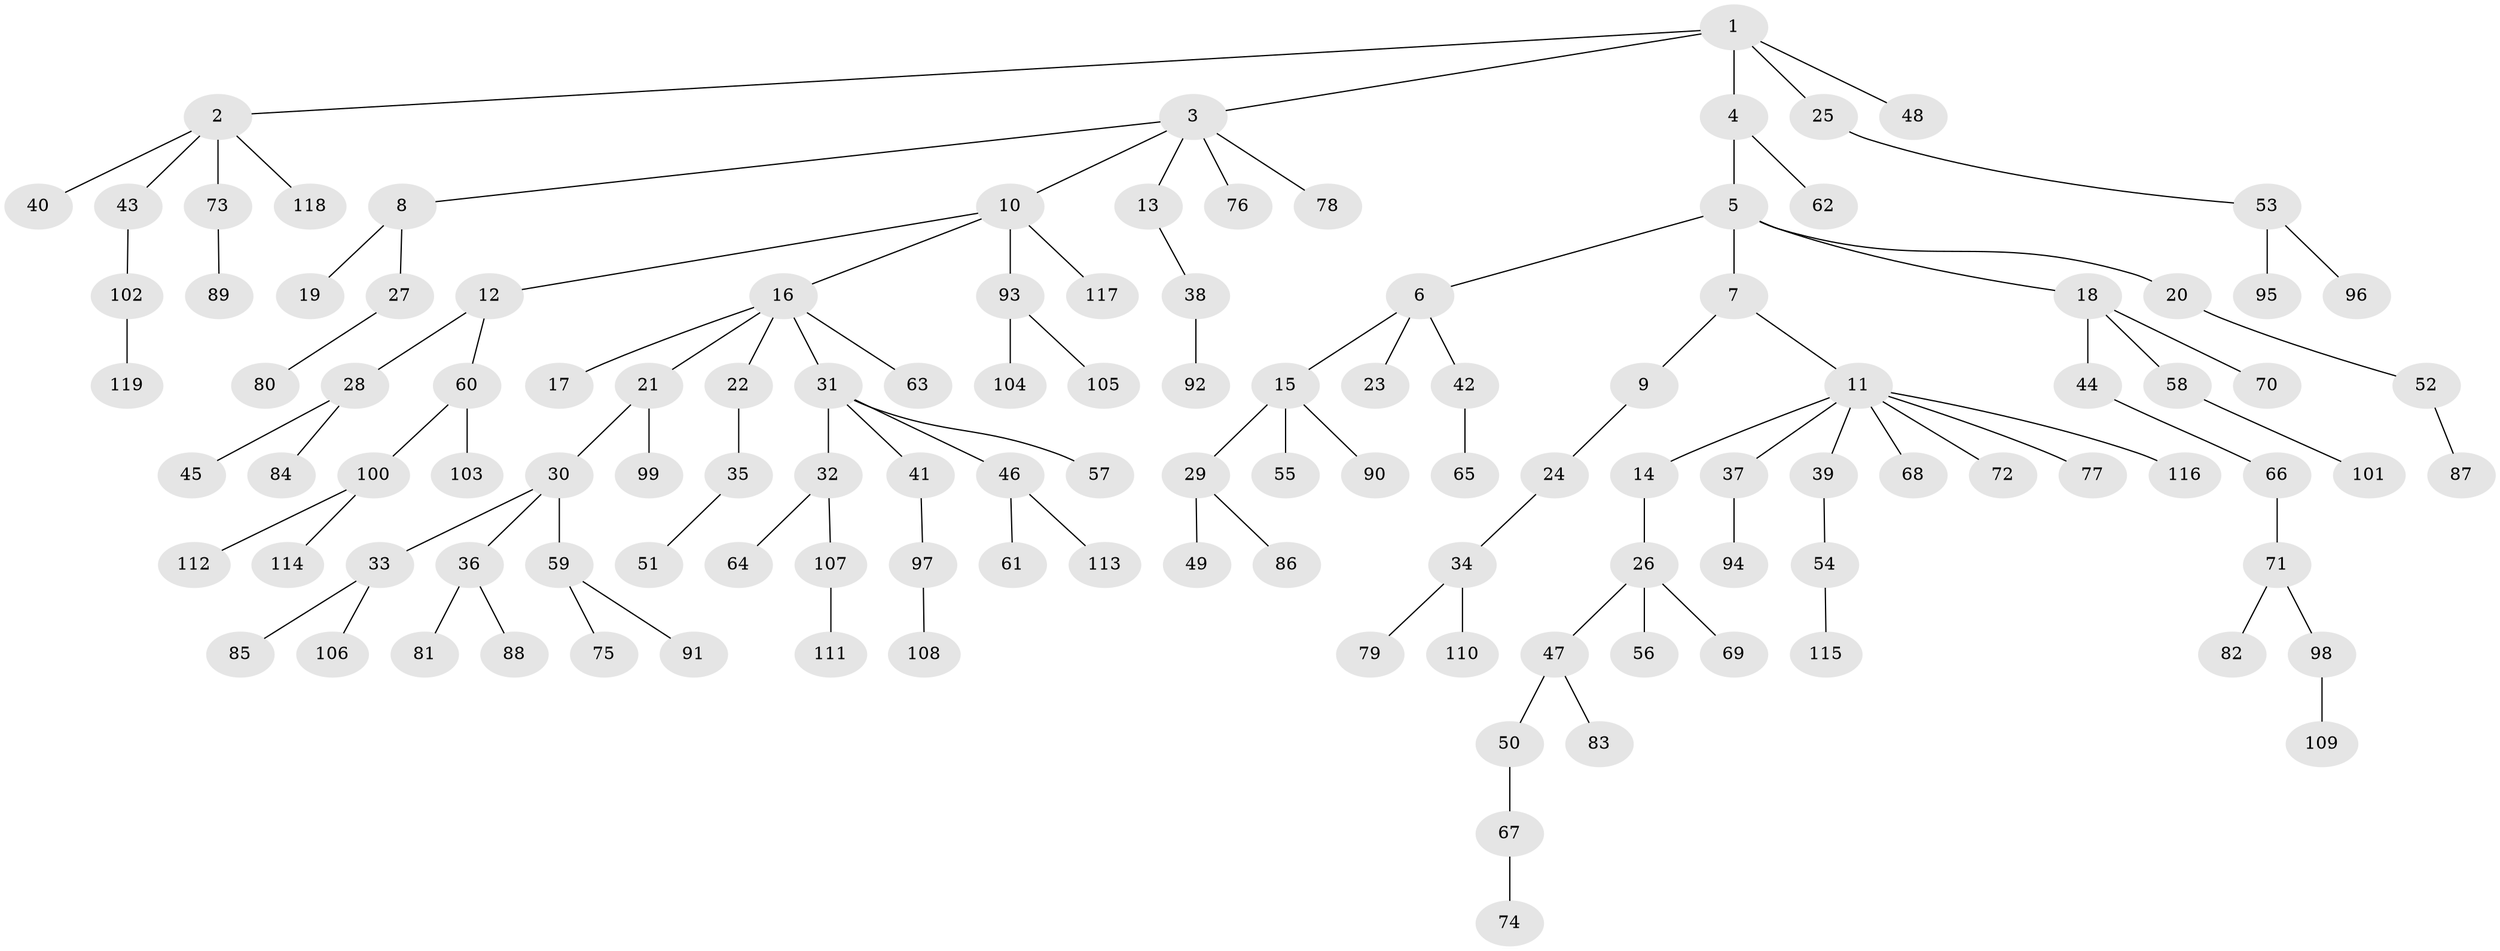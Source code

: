 // Generated by graph-tools (version 1.1) at 2025/50/03/09/25 03:50:19]
// undirected, 119 vertices, 118 edges
graph export_dot {
graph [start="1"]
  node [color=gray90,style=filled];
  1;
  2;
  3;
  4;
  5;
  6;
  7;
  8;
  9;
  10;
  11;
  12;
  13;
  14;
  15;
  16;
  17;
  18;
  19;
  20;
  21;
  22;
  23;
  24;
  25;
  26;
  27;
  28;
  29;
  30;
  31;
  32;
  33;
  34;
  35;
  36;
  37;
  38;
  39;
  40;
  41;
  42;
  43;
  44;
  45;
  46;
  47;
  48;
  49;
  50;
  51;
  52;
  53;
  54;
  55;
  56;
  57;
  58;
  59;
  60;
  61;
  62;
  63;
  64;
  65;
  66;
  67;
  68;
  69;
  70;
  71;
  72;
  73;
  74;
  75;
  76;
  77;
  78;
  79;
  80;
  81;
  82;
  83;
  84;
  85;
  86;
  87;
  88;
  89;
  90;
  91;
  92;
  93;
  94;
  95;
  96;
  97;
  98;
  99;
  100;
  101;
  102;
  103;
  104;
  105;
  106;
  107;
  108;
  109;
  110;
  111;
  112;
  113;
  114;
  115;
  116;
  117;
  118;
  119;
  1 -- 2;
  1 -- 3;
  1 -- 4;
  1 -- 25;
  1 -- 48;
  2 -- 40;
  2 -- 43;
  2 -- 73;
  2 -- 118;
  3 -- 8;
  3 -- 10;
  3 -- 13;
  3 -- 76;
  3 -- 78;
  4 -- 5;
  4 -- 62;
  5 -- 6;
  5 -- 7;
  5 -- 18;
  5 -- 20;
  6 -- 15;
  6 -- 23;
  6 -- 42;
  7 -- 9;
  7 -- 11;
  8 -- 19;
  8 -- 27;
  9 -- 24;
  10 -- 12;
  10 -- 16;
  10 -- 93;
  10 -- 117;
  11 -- 14;
  11 -- 37;
  11 -- 39;
  11 -- 68;
  11 -- 72;
  11 -- 77;
  11 -- 116;
  12 -- 28;
  12 -- 60;
  13 -- 38;
  14 -- 26;
  15 -- 29;
  15 -- 55;
  15 -- 90;
  16 -- 17;
  16 -- 21;
  16 -- 22;
  16 -- 31;
  16 -- 63;
  18 -- 44;
  18 -- 58;
  18 -- 70;
  20 -- 52;
  21 -- 30;
  21 -- 99;
  22 -- 35;
  24 -- 34;
  25 -- 53;
  26 -- 47;
  26 -- 56;
  26 -- 69;
  27 -- 80;
  28 -- 45;
  28 -- 84;
  29 -- 49;
  29 -- 86;
  30 -- 33;
  30 -- 36;
  30 -- 59;
  31 -- 32;
  31 -- 41;
  31 -- 46;
  31 -- 57;
  32 -- 64;
  32 -- 107;
  33 -- 85;
  33 -- 106;
  34 -- 79;
  34 -- 110;
  35 -- 51;
  36 -- 81;
  36 -- 88;
  37 -- 94;
  38 -- 92;
  39 -- 54;
  41 -- 97;
  42 -- 65;
  43 -- 102;
  44 -- 66;
  46 -- 61;
  46 -- 113;
  47 -- 50;
  47 -- 83;
  50 -- 67;
  52 -- 87;
  53 -- 95;
  53 -- 96;
  54 -- 115;
  58 -- 101;
  59 -- 75;
  59 -- 91;
  60 -- 100;
  60 -- 103;
  66 -- 71;
  67 -- 74;
  71 -- 82;
  71 -- 98;
  73 -- 89;
  93 -- 104;
  93 -- 105;
  97 -- 108;
  98 -- 109;
  100 -- 112;
  100 -- 114;
  102 -- 119;
  107 -- 111;
}
